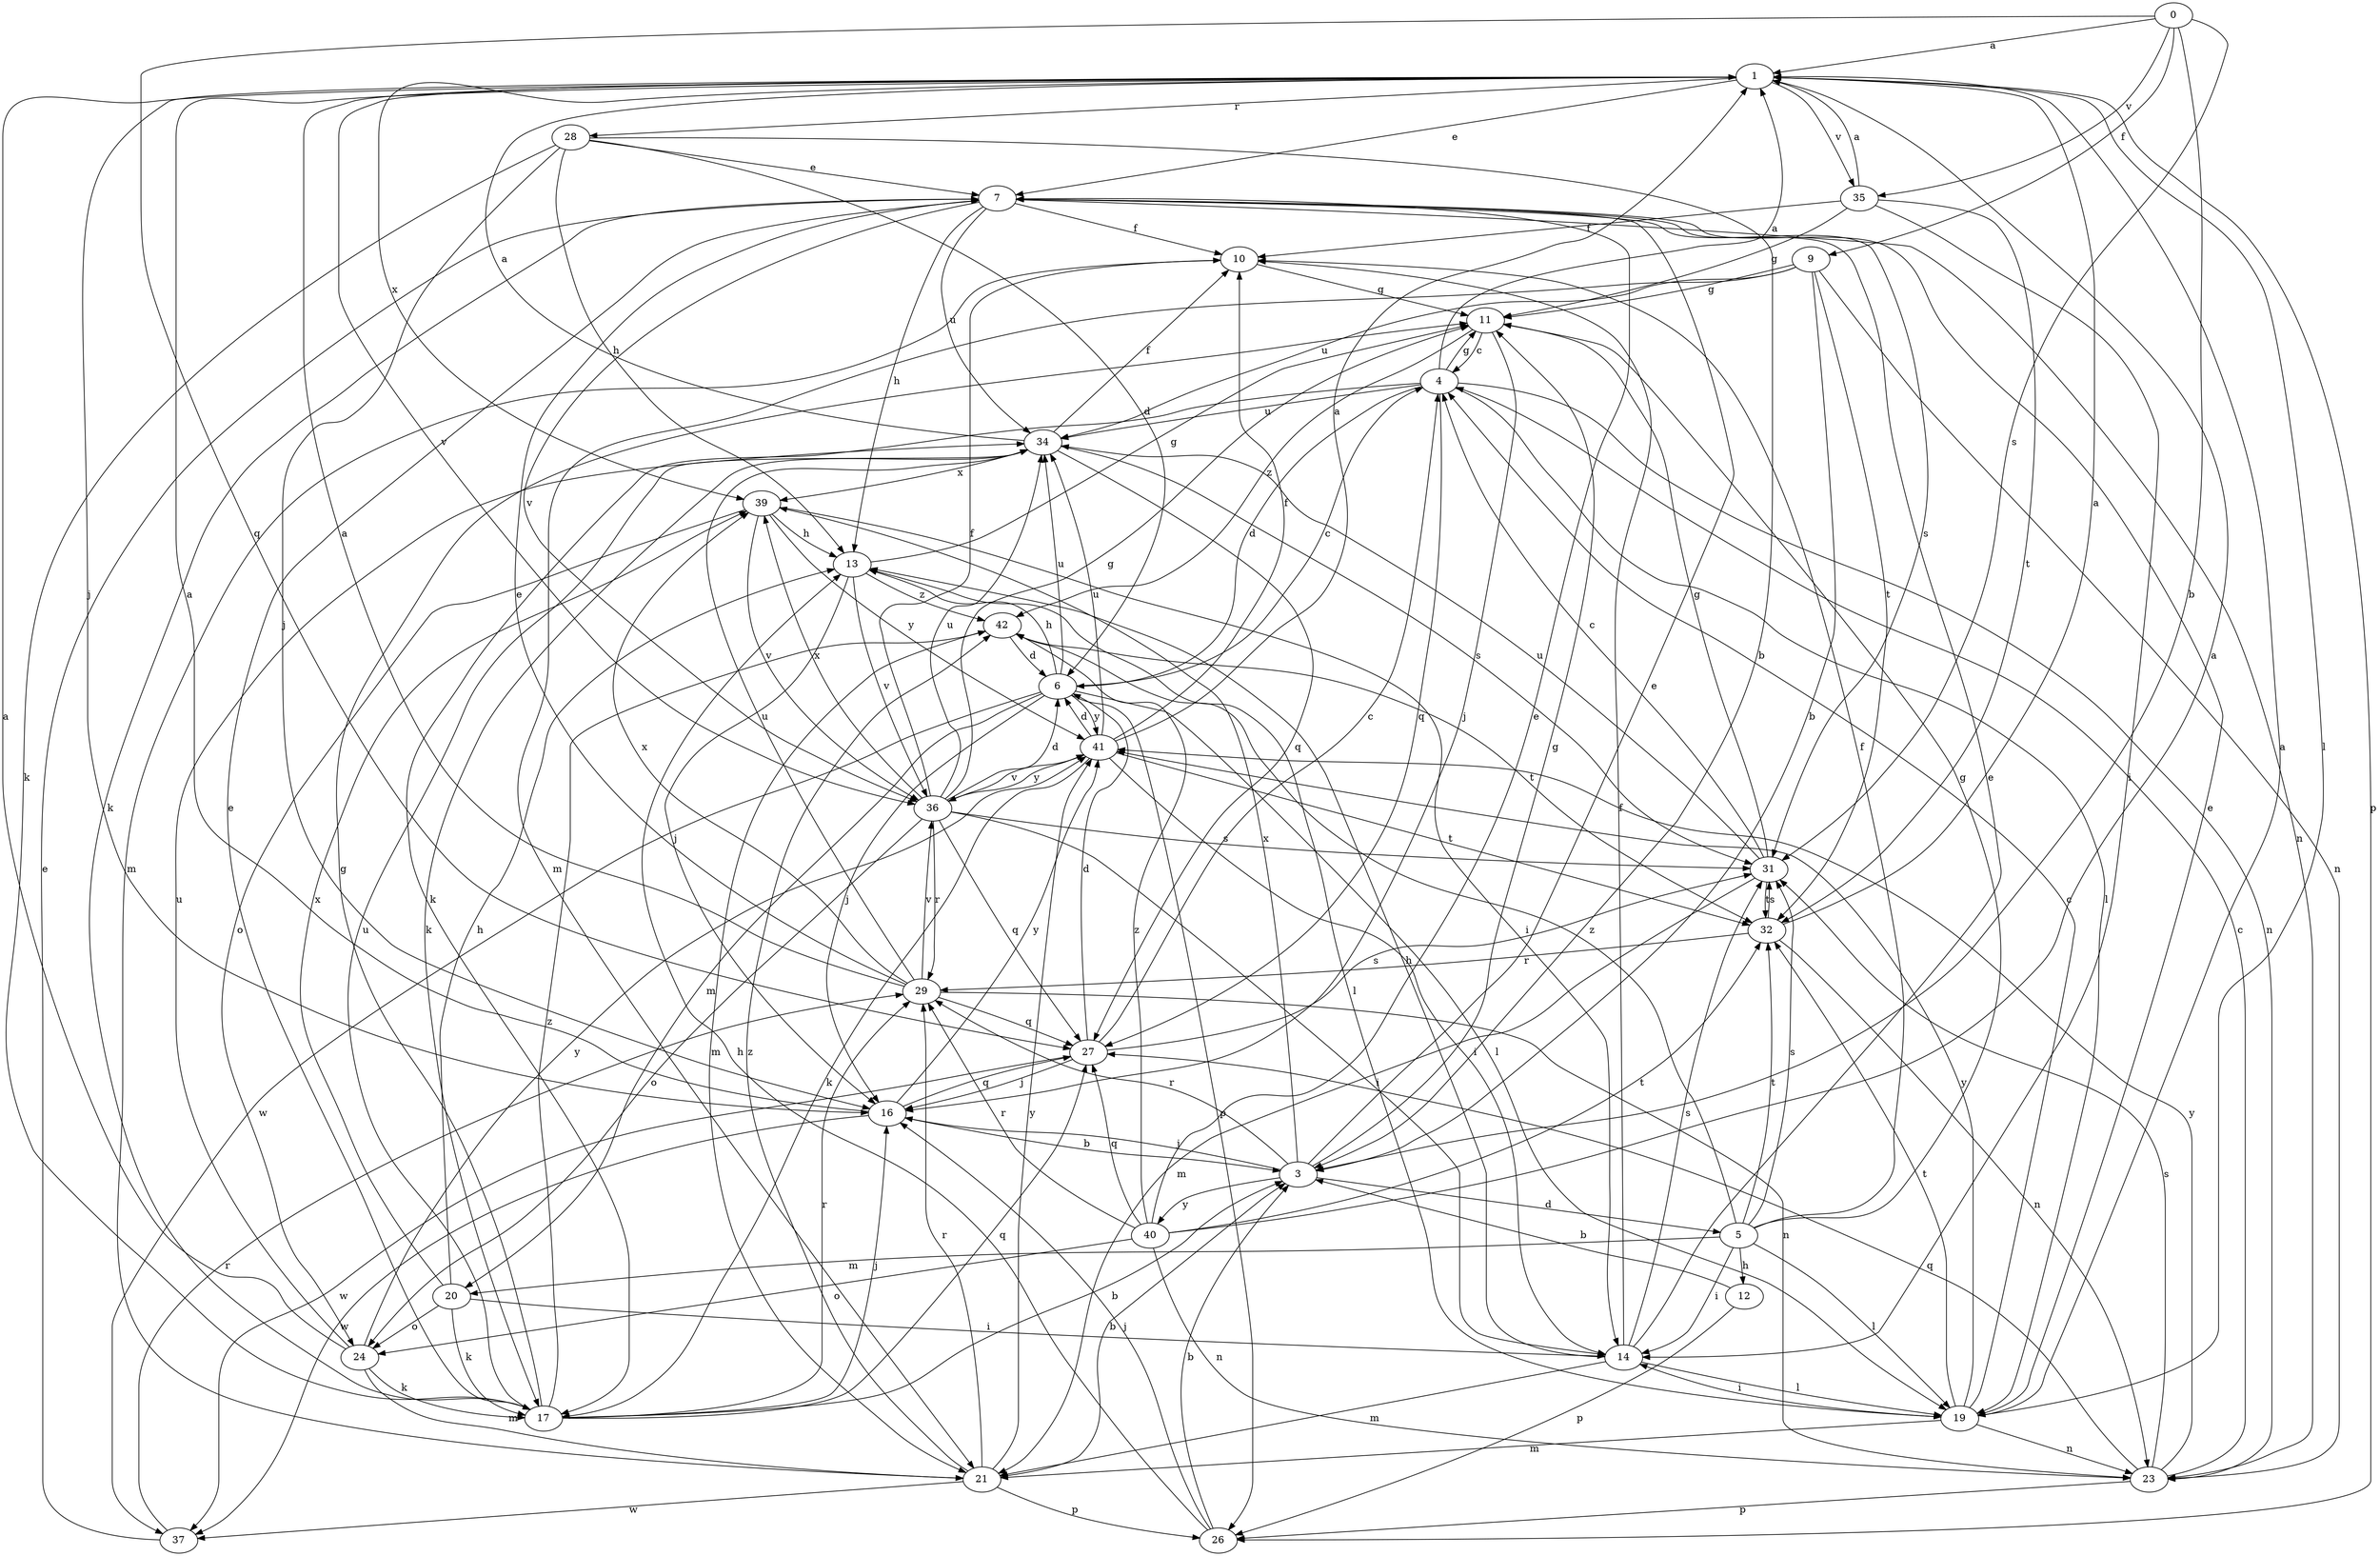 strict digraph  {
0;
1;
3;
4;
5;
6;
7;
9;
10;
11;
12;
13;
14;
16;
17;
19;
20;
21;
23;
24;
26;
27;
28;
29;
31;
32;
34;
35;
36;
37;
39;
40;
41;
42;
0 -> 1  [label=a];
0 -> 3  [label=b];
0 -> 9  [label=f];
0 -> 27  [label=q];
0 -> 31  [label=s];
0 -> 35  [label=v];
1 -> 7  [label=e];
1 -> 16  [label=j];
1 -> 19  [label=l];
1 -> 26  [label=p];
1 -> 28  [label=r];
1 -> 35  [label=v];
1 -> 36  [label=v];
1 -> 39  [label=x];
3 -> 5  [label=d];
3 -> 7  [label=e];
3 -> 11  [label=g];
3 -> 16  [label=j];
3 -> 29  [label=r];
3 -> 39  [label=x];
3 -> 40  [label=y];
4 -> 1  [label=a];
4 -> 6  [label=d];
4 -> 11  [label=g];
4 -> 17  [label=k];
4 -> 19  [label=l];
4 -> 23  [label=n];
4 -> 27  [label=q];
4 -> 34  [label=u];
5 -> 10  [label=f];
5 -> 11  [label=g];
5 -> 12  [label=h];
5 -> 14  [label=i];
5 -> 19  [label=l];
5 -> 20  [label=m];
5 -> 31  [label=s];
5 -> 32  [label=t];
5 -> 42  [label=z];
6 -> 4  [label=c];
6 -> 13  [label=h];
6 -> 16  [label=j];
6 -> 19  [label=l];
6 -> 20  [label=m];
6 -> 26  [label=p];
6 -> 34  [label=u];
6 -> 37  [label=w];
6 -> 41  [label=y];
7 -> 10  [label=f];
7 -> 13  [label=h];
7 -> 17  [label=k];
7 -> 23  [label=n];
7 -> 31  [label=s];
7 -> 34  [label=u];
7 -> 36  [label=v];
9 -> 3  [label=b];
9 -> 11  [label=g];
9 -> 21  [label=m];
9 -> 23  [label=n];
9 -> 32  [label=t];
9 -> 34  [label=u];
10 -> 11  [label=g];
10 -> 21  [label=m];
11 -> 4  [label=c];
11 -> 16  [label=j];
11 -> 42  [label=z];
12 -> 3  [label=b];
12 -> 26  [label=p];
13 -> 11  [label=g];
13 -> 16  [label=j];
13 -> 19  [label=l];
13 -> 36  [label=v];
13 -> 42  [label=z];
14 -> 7  [label=e];
14 -> 10  [label=f];
14 -> 13  [label=h];
14 -> 19  [label=l];
14 -> 21  [label=m];
14 -> 31  [label=s];
16 -> 1  [label=a];
16 -> 3  [label=b];
16 -> 27  [label=q];
16 -> 37  [label=w];
16 -> 41  [label=y];
17 -> 3  [label=b];
17 -> 7  [label=e];
17 -> 11  [label=g];
17 -> 16  [label=j];
17 -> 27  [label=q];
17 -> 29  [label=r];
17 -> 34  [label=u];
17 -> 42  [label=z];
19 -> 1  [label=a];
19 -> 4  [label=c];
19 -> 7  [label=e];
19 -> 14  [label=i];
19 -> 21  [label=m];
19 -> 23  [label=n];
19 -> 32  [label=t];
19 -> 41  [label=y];
20 -> 13  [label=h];
20 -> 14  [label=i];
20 -> 17  [label=k];
20 -> 24  [label=o];
20 -> 39  [label=x];
21 -> 3  [label=b];
21 -> 26  [label=p];
21 -> 29  [label=r];
21 -> 37  [label=w];
21 -> 41  [label=y];
21 -> 42  [label=z];
23 -> 4  [label=c];
23 -> 26  [label=p];
23 -> 27  [label=q];
23 -> 31  [label=s];
23 -> 41  [label=y];
24 -> 1  [label=a];
24 -> 17  [label=k];
24 -> 21  [label=m];
24 -> 34  [label=u];
24 -> 41  [label=y];
26 -> 3  [label=b];
26 -> 13  [label=h];
26 -> 16  [label=j];
27 -> 4  [label=c];
27 -> 6  [label=d];
27 -> 16  [label=j];
27 -> 31  [label=s];
27 -> 37  [label=w];
28 -> 3  [label=b];
28 -> 6  [label=d];
28 -> 7  [label=e];
28 -> 13  [label=h];
28 -> 16  [label=j];
28 -> 17  [label=k];
29 -> 1  [label=a];
29 -> 7  [label=e];
29 -> 23  [label=n];
29 -> 27  [label=q];
29 -> 34  [label=u];
29 -> 36  [label=v];
29 -> 39  [label=x];
31 -> 4  [label=c];
31 -> 11  [label=g];
31 -> 21  [label=m];
31 -> 32  [label=t];
31 -> 34  [label=u];
32 -> 1  [label=a];
32 -> 23  [label=n];
32 -> 29  [label=r];
32 -> 31  [label=s];
34 -> 1  [label=a];
34 -> 10  [label=f];
34 -> 17  [label=k];
34 -> 27  [label=q];
34 -> 31  [label=s];
34 -> 39  [label=x];
35 -> 1  [label=a];
35 -> 10  [label=f];
35 -> 11  [label=g];
35 -> 14  [label=i];
35 -> 32  [label=t];
36 -> 6  [label=d];
36 -> 10  [label=f];
36 -> 11  [label=g];
36 -> 14  [label=i];
36 -> 24  [label=o];
36 -> 27  [label=q];
36 -> 29  [label=r];
36 -> 31  [label=s];
36 -> 34  [label=u];
36 -> 39  [label=x];
36 -> 41  [label=y];
37 -> 7  [label=e];
37 -> 29  [label=r];
39 -> 13  [label=h];
39 -> 14  [label=i];
39 -> 24  [label=o];
39 -> 36  [label=v];
39 -> 41  [label=y];
40 -> 1  [label=a];
40 -> 7  [label=e];
40 -> 23  [label=n];
40 -> 24  [label=o];
40 -> 27  [label=q];
40 -> 29  [label=r];
40 -> 32  [label=t];
40 -> 42  [label=z];
41 -> 1  [label=a];
41 -> 6  [label=d];
41 -> 10  [label=f];
41 -> 14  [label=i];
41 -> 17  [label=k];
41 -> 32  [label=t];
41 -> 34  [label=u];
41 -> 36  [label=v];
42 -> 6  [label=d];
42 -> 21  [label=m];
42 -> 32  [label=t];
}
